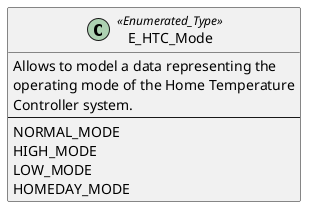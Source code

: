@startuml

class E_HTC_Mode <<Enumerated_Type>>
{
  Allows to model a data representing the
  operating mode of the Home Temperature
  Controller system.
  --
  NORMAL_MODE
  HIGH_MODE
  LOW_MODE
  HOMEDAY_MODE
}

@enduml